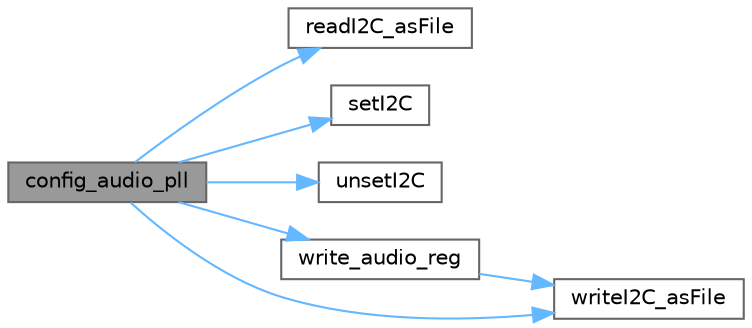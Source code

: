 digraph "config_audio_pll"
{
 // LATEX_PDF_SIZE
  bgcolor="transparent";
  edge [fontname=Helvetica,fontsize=10,labelfontname=Helvetica,labelfontsize=10];
  node [fontname=Helvetica,fontsize=10,shape=box,height=0.2,width=0.4];
  rankdir="LR";
  Node1 [id="Node000001",label="config_audio_pll",height=0.2,width=0.4,color="gray40", fillcolor="grey60", style="filled", fontcolor="black",tooltip=" "];
  Node1 -> Node2 [id="edge1_Node000001_Node000002",color="steelblue1",style="solid",tooltip=" "];
  Node2 [id="Node000002",label="readI2C_asFile",height=0.2,width=0.4,color="grey40", fillcolor="white", style="filled",URL="$i2cps_8c.html#abf82e1e8e8f7974695f541af2526357a",tooltip=" "];
  Node1 -> Node3 [id="edge2_Node000001_Node000003",color="steelblue1",style="solid",tooltip=" "];
  Node3 [id="Node000003",label="setI2C",height=0.2,width=0.4,color="grey40", fillcolor="white", style="filled",URL="$i2cps_8c.html#a423d97e7bbc2c26785d9a5de31d2f220",tooltip=" "];
  Node1 -> Node4 [id="edge3_Node000001_Node000004",color="steelblue1",style="solid",tooltip=" "];
  Node4 [id="Node000004",label="unsetI2C",height=0.2,width=0.4,color="grey40", fillcolor="white", style="filled",URL="$i2cps_8c.html#a8fbf09bd758928bc8f434d96957ec40f",tooltip=" "];
  Node1 -> Node5 [id="edge4_Node000001_Node000005",color="steelblue1",style="solid",tooltip=" "];
  Node5 [id="Node000005",label="write_audio_reg",height=0.2,width=0.4,color="grey40", fillcolor="white", style="filled",URL="$group__AUDIO.html#ga3ec4d5593965dc8b93d40e80e2143902",tooltip=" "];
  Node5 -> Node6 [id="edge5_Node000005_Node000006",color="steelblue1",style="solid",tooltip=" "];
  Node6 [id="Node000006",label="writeI2C_asFile",height=0.2,width=0.4,color="grey40", fillcolor="white", style="filled",URL="$i2cps_8c.html#a655bf0c0118a9dff569ee054c0a395f1",tooltip=" "];
  Node1 -> Node6 [id="edge6_Node000001_Node000006",color="steelblue1",style="solid",tooltip=" "];
}
